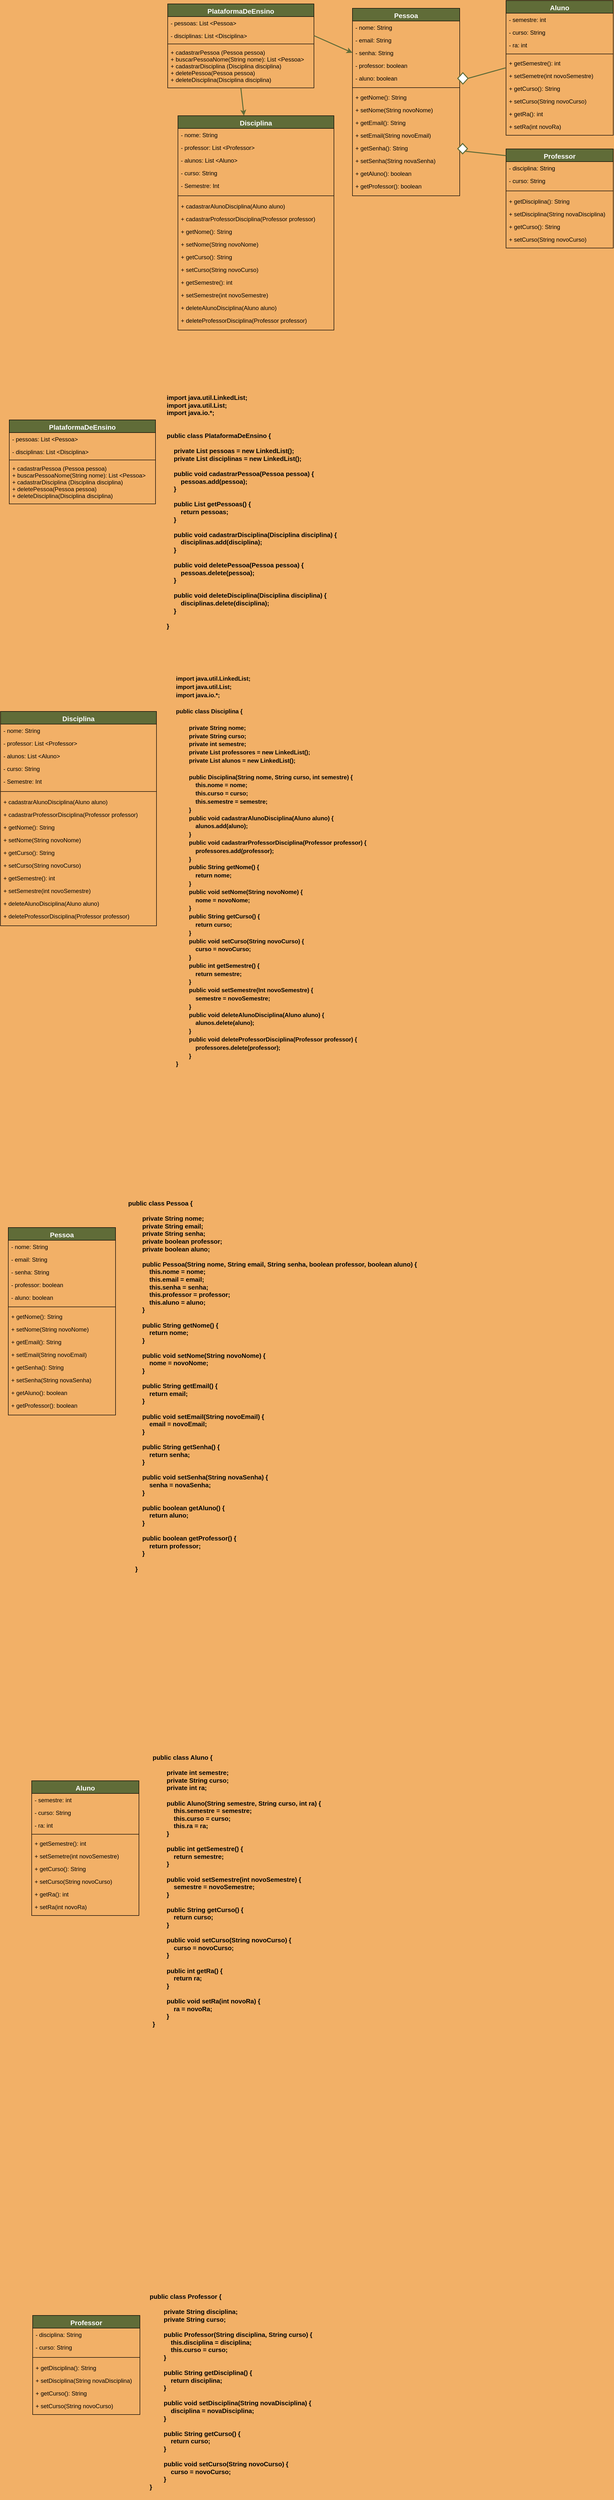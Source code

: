 <mxfile version="17.1.2" type="github">
  <diagram id="C5RBs43oDa-KdzZeNtuy" name="Page-1">
    <mxGraphModel dx="1874" dy="814" grid="0" gridSize="10" guides="1" tooltips="1" connect="1" arrows="1" fold="1" page="1" pageScale="1" pageWidth="827" pageHeight="1169" background="#F2B067" math="0" shadow="0">
      <root>
        <mxCell id="WIyWlLk6GJQsqaUBKTNV-0" />
        <mxCell id="WIyWlLk6GJQsqaUBKTNV-1" parent="WIyWlLk6GJQsqaUBKTNV-0" />
        <mxCell id="zkfFHV4jXpPFQw0GAbJ--0" value="PlataformaDeEnsino" style="swimlane;fontStyle=1;align=center;verticalAlign=top;childLayout=stackLayout;horizontal=1;startSize=26;horizontalStack=0;resizeParent=1;resizeLast=0;collapsible=1;marginBottom=0;rounded=0;shadow=0;strokeWidth=1;fillColor=#606C38;fontSize=14;fontColor=#FFFFFF;" parent="WIyWlLk6GJQsqaUBKTNV-1" vertex="1">
          <mxGeometry x="396" y="89" width="300" height="172" as="geometry">
            <mxRectangle x="220" y="120" width="160" height="26" as="alternateBounds" />
          </mxGeometry>
        </mxCell>
        <mxCell id="zkfFHV4jXpPFQw0GAbJ--1" value="- pessoas: List &lt;Pessoa&gt;" style="text;align=left;verticalAlign=top;spacingLeft=4;spacingRight=4;overflow=hidden;rotatable=0;points=[[0,0.5],[1,0.5]];portConstraint=eastwest;" parent="zkfFHV4jXpPFQw0GAbJ--0" vertex="1">
          <mxGeometry y="26" width="300" height="26" as="geometry" />
        </mxCell>
        <mxCell id="zkfFHV4jXpPFQw0GAbJ--2" value="- disciplinas: List &lt;Disciplina&gt;" style="text;align=left;verticalAlign=top;spacingLeft=4;spacingRight=4;overflow=hidden;rotatable=0;points=[[0,0.5],[1,0.5]];portConstraint=eastwest;rounded=0;shadow=0;html=0;strokeWidth=1;strokeColor=none;" parent="zkfFHV4jXpPFQw0GAbJ--0" vertex="1">
          <mxGeometry y="52" width="300" height="26" as="geometry" />
        </mxCell>
        <mxCell id="zkfFHV4jXpPFQw0GAbJ--4" value="" style="line;html=1;strokeWidth=1;align=left;verticalAlign=middle;spacingTop=-1;spacingLeft=3;spacingRight=3;rotatable=0;labelPosition=right;points=[];portConstraint=eastwest;" parent="zkfFHV4jXpPFQw0GAbJ--0" vertex="1">
          <mxGeometry y="78" width="300" height="8" as="geometry" />
        </mxCell>
        <mxCell id="zkfFHV4jXpPFQw0GAbJ--5" value="+ cadastrarPessoa (Pessoa pessoa)&#xa;+ buscarPessoaNome(String nome): List &lt;Pessoa&gt;&#xa;+ cadastrarDisciplina (Disciplina disciplina)&#xa;+ deletePessoa(Pessoa pessoa)&#xa;+ deleteDisciplina(Disciplina disciplina)&#xa;&#xa;&#xa;" style="text;align=left;verticalAlign=top;spacingLeft=4;spacingRight=4;overflow=hidden;rotatable=0;points=[[0,0.5],[1,0.5]];portConstraint=eastwest;" parent="zkfFHV4jXpPFQw0GAbJ--0" vertex="1">
          <mxGeometry y="86" width="300" height="84" as="geometry" />
        </mxCell>
        <mxCell id="zkfFHV4jXpPFQw0GAbJ--17" value="Pessoa" style="swimlane;fontStyle=1;align=center;verticalAlign=top;childLayout=stackLayout;horizontal=1;startSize=26;horizontalStack=0;resizeParent=1;resizeLast=0;collapsible=1;marginBottom=0;rounded=0;shadow=0;strokeWidth=1;fillColor=#606C38;fontSize=14;fontColor=#FFFFFF;" parent="WIyWlLk6GJQsqaUBKTNV-1" vertex="1">
          <mxGeometry x="775" y="98" width="220" height="384" as="geometry">
            <mxRectangle x="550" y="140" width="160" height="26" as="alternateBounds" />
          </mxGeometry>
        </mxCell>
        <mxCell id="zkfFHV4jXpPFQw0GAbJ--18" value="- nome: String" style="text;align=left;verticalAlign=top;spacingLeft=4;spacingRight=4;overflow=hidden;rotatable=0;points=[[0,0.5],[1,0.5]];portConstraint=eastwest;" parent="zkfFHV4jXpPFQw0GAbJ--17" vertex="1">
          <mxGeometry y="26" width="220" height="26" as="geometry" />
        </mxCell>
        <mxCell id="zkfFHV4jXpPFQw0GAbJ--19" value="- email: String" style="text;align=left;verticalAlign=top;spacingLeft=4;spacingRight=4;overflow=hidden;rotatable=0;points=[[0,0.5],[1,0.5]];portConstraint=eastwest;rounded=0;shadow=0;html=0;" parent="zkfFHV4jXpPFQw0GAbJ--17" vertex="1">
          <mxGeometry y="52" width="220" height="26" as="geometry" />
        </mxCell>
        <mxCell id="Sozwrkm8LUnKUUZ9vT8I-0" value="- senha: String" style="text;align=left;verticalAlign=top;spacingLeft=4;spacingRight=4;overflow=hidden;rotatable=0;points=[[0,0.5],[1,0.5]];portConstraint=eastwest;rounded=0;shadow=0;html=0;" parent="zkfFHV4jXpPFQw0GAbJ--17" vertex="1">
          <mxGeometry y="78" width="220" height="26" as="geometry" />
        </mxCell>
        <mxCell id="Sozwrkm8LUnKUUZ9vT8I-1" value="- professor: boolean" style="text;align=left;verticalAlign=top;spacingLeft=4;spacingRight=4;overflow=hidden;rotatable=0;points=[[0,0.5],[1,0.5]];portConstraint=eastwest;rounded=0;shadow=0;html=0;" parent="zkfFHV4jXpPFQw0GAbJ--17" vertex="1">
          <mxGeometry y="104" width="220" height="26" as="geometry" />
        </mxCell>
        <mxCell id="Sozwrkm8LUnKUUZ9vT8I-19" value="- aluno: boolean" style="text;align=left;verticalAlign=top;spacingLeft=4;spacingRight=4;overflow=hidden;rotatable=0;points=[[0,0.5],[1,0.5]];portConstraint=eastwest;rounded=0;shadow=0;html=0;" parent="zkfFHV4jXpPFQw0GAbJ--17" vertex="1">
          <mxGeometry y="130" width="220" height="26" as="geometry" />
        </mxCell>
        <mxCell id="zkfFHV4jXpPFQw0GAbJ--23" value="" style="line;html=1;strokeWidth=1;align=left;verticalAlign=middle;spacingTop=-1;spacingLeft=3;spacingRight=3;rotatable=0;labelPosition=right;points=[];portConstraint=eastwest;" parent="zkfFHV4jXpPFQw0GAbJ--17" vertex="1">
          <mxGeometry y="156" width="220" height="13" as="geometry" />
        </mxCell>
        <mxCell id="zkfFHV4jXpPFQw0GAbJ--24" value="+ getNome(): String" style="text;align=left;verticalAlign=top;spacingLeft=4;spacingRight=4;overflow=hidden;rotatable=0;points=[[0,0.5],[1,0.5]];portConstraint=eastwest;" parent="zkfFHV4jXpPFQw0GAbJ--17" vertex="1">
          <mxGeometry y="169" width="220" height="26" as="geometry" />
        </mxCell>
        <mxCell id="zkfFHV4jXpPFQw0GAbJ--25" value="+ setNome(String novoNome)" style="text;align=left;verticalAlign=top;spacingLeft=4;spacingRight=4;overflow=hidden;rotatable=0;points=[[0,0.5],[1,0.5]];portConstraint=eastwest;" parent="zkfFHV4jXpPFQw0GAbJ--17" vertex="1">
          <mxGeometry y="195" width="220" height="26" as="geometry" />
        </mxCell>
        <mxCell id="Sozwrkm8LUnKUUZ9vT8I-2" value="+ getEmail(): String" style="text;align=left;verticalAlign=top;spacingLeft=4;spacingRight=4;overflow=hidden;rotatable=0;points=[[0,0.5],[1,0.5]];portConstraint=eastwest;" parent="zkfFHV4jXpPFQw0GAbJ--17" vertex="1">
          <mxGeometry y="221" width="220" height="26" as="geometry" />
        </mxCell>
        <mxCell id="Sozwrkm8LUnKUUZ9vT8I-3" value="+ setEmail(String novoEmail)" style="text;align=left;verticalAlign=top;spacingLeft=4;spacingRight=4;overflow=hidden;rotatable=0;points=[[0,0.5],[1,0.5]];portConstraint=eastwest;" parent="zkfFHV4jXpPFQw0GAbJ--17" vertex="1">
          <mxGeometry y="247" width="220" height="26" as="geometry" />
        </mxCell>
        <mxCell id="Sozwrkm8LUnKUUZ9vT8I-5" value="+ getSenha(): String" style="text;align=left;verticalAlign=top;spacingLeft=4;spacingRight=4;overflow=hidden;rotatable=0;points=[[0,0.5],[1,0.5]];portConstraint=eastwest;" parent="zkfFHV4jXpPFQw0GAbJ--17" vertex="1">
          <mxGeometry y="273" width="220" height="26" as="geometry" />
        </mxCell>
        <mxCell id="Sozwrkm8LUnKUUZ9vT8I-6" value="+ setSenha(String novaSenha)" style="text;align=left;verticalAlign=top;spacingLeft=4;spacingRight=4;overflow=hidden;rotatable=0;points=[[0,0.5],[1,0.5]];portConstraint=eastwest;" parent="zkfFHV4jXpPFQw0GAbJ--17" vertex="1">
          <mxGeometry y="299" width="220" height="26" as="geometry" />
        </mxCell>
        <mxCell id="Sozwrkm8LUnKUUZ9vT8I-20" value="+ getAluno(): boolean" style="text;align=left;verticalAlign=top;spacingLeft=4;spacingRight=4;overflow=hidden;rotatable=0;points=[[0,0.5],[1,0.5]];portConstraint=eastwest;" parent="zkfFHV4jXpPFQw0GAbJ--17" vertex="1">
          <mxGeometry y="325" width="220" height="26" as="geometry" />
        </mxCell>
        <mxCell id="Sozwrkm8LUnKUUZ9vT8I-21" value="+ getProfessor(): boolean" style="text;align=left;verticalAlign=top;spacingLeft=4;spacingRight=4;overflow=hidden;rotatable=0;points=[[0,0.5],[1,0.5]];portConstraint=eastwest;" parent="zkfFHV4jXpPFQw0GAbJ--17" vertex="1">
          <mxGeometry y="351" width="220" height="26" as="geometry" />
        </mxCell>
        <mxCell id="iCDL-A0NoCfyrDRCizDj-4" value="" style="endArrow=classic;html=1;rounded=0;strokeWidth=2;strokeColor=#606C38;" parent="WIyWlLk6GJQsqaUBKTNV-1" target="Sozwrkm8LUnKUUZ9vT8I-7" edge="1">
          <mxGeometry width="50" height="50" relative="1" as="geometry">
            <mxPoint x="546" y="261" as="sourcePoint" />
            <mxPoint x="796.02" y="509" as="targetPoint" />
          </mxGeometry>
        </mxCell>
        <mxCell id="iCDL-A0NoCfyrDRCizDj-5" value="" style="endArrow=classic;html=1;rounded=0;exitX=1;exitY=0.5;exitDx=0;exitDy=0;entryX=0;entryY=0.5;entryDx=0;entryDy=0;strokeWidth=2;strokeColor=#606C38;" parent="WIyWlLk6GJQsqaUBKTNV-1" source="zkfFHV4jXpPFQw0GAbJ--2" target="Sozwrkm8LUnKUUZ9vT8I-0" edge="1">
          <mxGeometry width="50" height="50" relative="1" as="geometry">
            <mxPoint x="736" y="223" as="sourcePoint" />
            <mxPoint x="786" y="173" as="targetPoint" />
          </mxGeometry>
        </mxCell>
        <mxCell id="Sozwrkm8LUnKUUZ9vT8I-7" value="Disciplina" style="swimlane;fontStyle=1;align=center;verticalAlign=top;childLayout=stackLayout;horizontal=1;startSize=26;horizontalStack=0;resizeParent=1;resizeLast=0;collapsible=1;marginBottom=0;rounded=0;shadow=0;strokeWidth=1;fillColor=#606C38;fontSize=14;fontColor=#FFFFFF;" parent="WIyWlLk6GJQsqaUBKTNV-1" vertex="1">
          <mxGeometry x="417" y="318" width="320" height="439" as="geometry">
            <mxRectangle x="550" y="140" width="160" height="26" as="alternateBounds" />
          </mxGeometry>
        </mxCell>
        <mxCell id="Sozwrkm8LUnKUUZ9vT8I-8" value="- nome: String" style="text;align=left;verticalAlign=top;spacingLeft=4;spacingRight=4;overflow=hidden;rotatable=0;points=[[0,0.5],[1,0.5]];portConstraint=eastwest;" parent="Sozwrkm8LUnKUUZ9vT8I-7" vertex="1">
          <mxGeometry y="26" width="320" height="26" as="geometry" />
        </mxCell>
        <mxCell id="Sozwrkm8LUnKUUZ9vT8I-9" value="- professor: List &lt;Professor&gt;" style="text;align=left;verticalAlign=top;spacingLeft=4;spacingRight=4;overflow=hidden;rotatable=0;points=[[0,0.5],[1,0.5]];portConstraint=eastwest;rounded=0;shadow=0;html=0;" parent="Sozwrkm8LUnKUUZ9vT8I-7" vertex="1">
          <mxGeometry y="52" width="320" height="26" as="geometry" />
        </mxCell>
        <mxCell id="Sozwrkm8LUnKUUZ9vT8I-10" value="- alunos: List &lt;Aluno&gt;" style="text;align=left;verticalAlign=top;spacingLeft=4;spacingRight=4;overflow=hidden;rotatable=0;points=[[0,0.5],[1,0.5]];portConstraint=eastwest;rounded=0;shadow=0;html=0;fillColor=none;" parent="Sozwrkm8LUnKUUZ9vT8I-7" vertex="1">
          <mxGeometry y="78" width="320" height="26" as="geometry" />
        </mxCell>
        <mxCell id="Sozwrkm8LUnKUUZ9vT8I-59" value="- curso: String" style="text;align=left;verticalAlign=top;spacingLeft=4;spacingRight=4;overflow=hidden;rotatable=0;points=[[0,0.5],[1,0.5]];portConstraint=eastwest;rounded=0;shadow=0;html=0;" parent="Sozwrkm8LUnKUUZ9vT8I-7" vertex="1">
          <mxGeometry y="104" width="320" height="26" as="geometry" />
        </mxCell>
        <mxCell id="Sozwrkm8LUnKUUZ9vT8I-60" value="- Semestre: Int" style="text;align=left;verticalAlign=top;spacingLeft=4;spacingRight=4;overflow=hidden;rotatable=0;points=[[0,0.5],[1,0.5]];portConstraint=eastwest;rounded=0;shadow=0;html=0;" parent="Sozwrkm8LUnKUUZ9vT8I-7" vertex="1">
          <mxGeometry y="130" width="320" height="26" as="geometry" />
        </mxCell>
        <mxCell id="Sozwrkm8LUnKUUZ9vT8I-12" value="" style="line;html=1;strokeWidth=1;align=left;verticalAlign=middle;spacingTop=-1;spacingLeft=3;spacingRight=3;rotatable=0;labelPosition=right;points=[];portConstraint=eastwest;" parent="Sozwrkm8LUnKUUZ9vT8I-7" vertex="1">
          <mxGeometry y="156" width="320" height="16" as="geometry" />
        </mxCell>
        <mxCell id="Sozwrkm8LUnKUUZ9vT8I-13" value="+ cadastrarAlunoDisciplina(Aluno aluno)" style="text;align=left;verticalAlign=top;spacingLeft=4;spacingRight=4;overflow=hidden;rotatable=0;points=[[0,0.5],[1,0.5]];portConstraint=eastwest;" parent="Sozwrkm8LUnKUUZ9vT8I-7" vertex="1">
          <mxGeometry y="172" width="320" height="26" as="geometry" />
        </mxCell>
        <mxCell id="Sozwrkm8LUnKUUZ9vT8I-14" value="+ cadastrarProfessorDisciplina(Professor professor)" style="text;align=left;verticalAlign=top;spacingLeft=4;spacingRight=4;overflow=hidden;rotatable=0;points=[[0,0.5],[1,0.5]];portConstraint=eastwest;" parent="Sozwrkm8LUnKUUZ9vT8I-7" vertex="1">
          <mxGeometry y="198" width="320" height="26" as="geometry" />
        </mxCell>
        <mxCell id="Sozwrkm8LUnKUUZ9vT8I-15" value="+ getNome(): String" style="text;align=left;verticalAlign=top;spacingLeft=4;spacingRight=4;overflow=hidden;rotatable=0;points=[[0,0.5],[1,0.5]];portConstraint=eastwest;" parent="Sozwrkm8LUnKUUZ9vT8I-7" vertex="1">
          <mxGeometry y="224" width="320" height="26" as="geometry" />
        </mxCell>
        <mxCell id="Sozwrkm8LUnKUUZ9vT8I-16" value="+ setNome(String novoNome)" style="text;align=left;verticalAlign=top;spacingLeft=4;spacingRight=4;overflow=hidden;rotatable=0;points=[[0,0.5],[1,0.5]];portConstraint=eastwest;" parent="Sozwrkm8LUnKUUZ9vT8I-7" vertex="1">
          <mxGeometry y="250" width="320" height="26" as="geometry" />
        </mxCell>
        <mxCell id="Sozwrkm8LUnKUUZ9vT8I-18" value="+ getCurso(): String" style="text;align=left;verticalAlign=top;spacingLeft=4;spacingRight=4;overflow=hidden;rotatable=0;points=[[0,0.5],[1,0.5]];portConstraint=eastwest;" parent="Sozwrkm8LUnKUUZ9vT8I-7" vertex="1">
          <mxGeometry y="276" width="320" height="26" as="geometry" />
        </mxCell>
        <mxCell id="Sozwrkm8LUnKUUZ9vT8I-61" value="+ setCurso(String novoCurso)" style="text;align=left;verticalAlign=top;spacingLeft=4;spacingRight=4;overflow=hidden;rotatable=0;points=[[0,0.5],[1,0.5]];portConstraint=eastwest;" parent="Sozwrkm8LUnKUUZ9vT8I-7" vertex="1">
          <mxGeometry y="302" width="320" height="26" as="geometry" />
        </mxCell>
        <mxCell id="Sozwrkm8LUnKUUZ9vT8I-17" value="+ getSemestre(): int" style="text;align=left;verticalAlign=top;spacingLeft=4;spacingRight=4;overflow=hidden;rotatable=0;points=[[0,0.5],[1,0.5]];portConstraint=eastwest;" parent="Sozwrkm8LUnKUUZ9vT8I-7" vertex="1">
          <mxGeometry y="328" width="320" height="26" as="geometry" />
        </mxCell>
        <mxCell id="Sozwrkm8LUnKUUZ9vT8I-62" value="+ setSemestre(int novoSemestre)" style="text;align=left;verticalAlign=top;spacingLeft=4;spacingRight=4;overflow=hidden;rotatable=0;points=[[0,0.5],[1,0.5]];portConstraint=eastwest;" parent="Sozwrkm8LUnKUUZ9vT8I-7" vertex="1">
          <mxGeometry y="354" width="320" height="26" as="geometry" />
        </mxCell>
        <mxCell id="Sozwrkm8LUnKUUZ9vT8I-63" value="+ deleteAlunoDisciplina(Aluno aluno)" style="text;align=left;verticalAlign=top;spacingLeft=4;spacingRight=4;overflow=hidden;rotatable=0;points=[[0,0.5],[1,0.5]];portConstraint=eastwest;" parent="Sozwrkm8LUnKUUZ9vT8I-7" vertex="1">
          <mxGeometry y="380" width="320" height="26" as="geometry" />
        </mxCell>
        <mxCell id="Sozwrkm8LUnKUUZ9vT8I-64" value="+ deleteProfessorDisciplina(Professor professor)" style="text;align=left;verticalAlign=top;spacingLeft=4;spacingRight=4;overflow=hidden;rotatable=0;points=[[0,0.5],[1,0.5]];portConstraint=eastwest;" parent="Sozwrkm8LUnKUUZ9vT8I-7" vertex="1">
          <mxGeometry y="406" width="320" height="26" as="geometry" />
        </mxCell>
        <mxCell id="Sozwrkm8LUnKUUZ9vT8I-23" value="Aluno" style="swimlane;fontStyle=1;align=center;verticalAlign=top;childLayout=stackLayout;horizontal=1;startSize=26;horizontalStack=0;resizeParent=1;resizeLast=0;collapsible=1;marginBottom=0;rounded=0;shadow=0;strokeWidth=1;fillColor=#606C38;fontSize=14;fontColor=#FFFFFF;" parent="WIyWlLk6GJQsqaUBKTNV-1" vertex="1">
          <mxGeometry x="1090" y="82" width="220" height="276" as="geometry">
            <mxRectangle x="550" y="140" width="160" height="26" as="alternateBounds" />
          </mxGeometry>
        </mxCell>
        <mxCell id="Sozwrkm8LUnKUUZ9vT8I-25" value="- semestre: int" style="text;align=left;verticalAlign=top;spacingLeft=4;spacingRight=4;overflow=hidden;rotatable=0;points=[[0,0.5],[1,0.5]];portConstraint=eastwest;rounded=0;shadow=0;html=0;" parent="Sozwrkm8LUnKUUZ9vT8I-23" vertex="1">
          <mxGeometry y="26" width="220" height="26" as="geometry" />
        </mxCell>
        <mxCell id="Sozwrkm8LUnKUUZ9vT8I-26" value="- curso: String" style="text;align=left;verticalAlign=top;spacingLeft=4;spacingRight=4;overflow=hidden;rotatable=0;points=[[0,0.5],[1,0.5]];portConstraint=eastwest;rounded=0;shadow=0;html=0;" parent="Sozwrkm8LUnKUUZ9vT8I-23" vertex="1">
          <mxGeometry y="52" width="220" height="26" as="geometry" />
        </mxCell>
        <mxCell id="Sozwrkm8LUnKUUZ9vT8I-51" value="- ra: int" style="text;align=left;verticalAlign=top;spacingLeft=4;spacingRight=4;overflow=hidden;rotatable=0;points=[[0,0.5],[1,0.5]];portConstraint=eastwest;rounded=0;shadow=0;html=0;" parent="Sozwrkm8LUnKUUZ9vT8I-23" vertex="1">
          <mxGeometry y="78" width="220" height="26" as="geometry" />
        </mxCell>
        <mxCell id="Sozwrkm8LUnKUUZ9vT8I-29" value="" style="line;html=1;strokeWidth=1;align=left;verticalAlign=middle;spacingTop=-1;spacingLeft=3;spacingRight=3;rotatable=0;labelPosition=right;points=[];portConstraint=eastwest;" parent="Sozwrkm8LUnKUUZ9vT8I-23" vertex="1">
          <mxGeometry y="104" width="220" height="11" as="geometry" />
        </mxCell>
        <mxCell id="Sozwrkm8LUnKUUZ9vT8I-32" value="+ getSemestre(): int" style="text;align=left;verticalAlign=top;spacingLeft=4;spacingRight=4;overflow=hidden;rotatable=0;points=[[0,0.5],[1,0.5]];portConstraint=eastwest;" parent="Sozwrkm8LUnKUUZ9vT8I-23" vertex="1">
          <mxGeometry y="115" width="220" height="26" as="geometry" />
        </mxCell>
        <mxCell id="Sozwrkm8LUnKUUZ9vT8I-33" value="+ setSemetre(int novoSemestre)" style="text;align=left;verticalAlign=top;spacingLeft=4;spacingRight=4;overflow=hidden;rotatable=0;points=[[0,0.5],[1,0.5]];portConstraint=eastwest;" parent="Sozwrkm8LUnKUUZ9vT8I-23" vertex="1">
          <mxGeometry y="141" width="220" height="26" as="geometry" />
        </mxCell>
        <mxCell id="Sozwrkm8LUnKUUZ9vT8I-34" value="+ getCurso(): String" style="text;align=left;verticalAlign=top;spacingLeft=4;spacingRight=4;overflow=hidden;rotatable=0;points=[[0,0.5],[1,0.5]];portConstraint=eastwest;" parent="Sozwrkm8LUnKUUZ9vT8I-23" vertex="1">
          <mxGeometry y="167" width="220" height="26" as="geometry" />
        </mxCell>
        <mxCell id="Sozwrkm8LUnKUUZ9vT8I-35" value="+ setCurso(String novoCurso)" style="text;align=left;verticalAlign=top;spacingLeft=4;spacingRight=4;overflow=hidden;rotatable=0;points=[[0,0.5],[1,0.5]];portConstraint=eastwest;" parent="Sozwrkm8LUnKUUZ9vT8I-23" vertex="1">
          <mxGeometry y="193" width="220" height="26" as="geometry" />
        </mxCell>
        <mxCell id="Sozwrkm8LUnKUUZ9vT8I-52" value="+ getRa(): int" style="text;align=left;verticalAlign=top;spacingLeft=4;spacingRight=4;overflow=hidden;rotatable=0;points=[[0,0.5],[1,0.5]];portConstraint=eastwest;" parent="Sozwrkm8LUnKUUZ9vT8I-23" vertex="1">
          <mxGeometry y="219" width="220" height="26" as="geometry" />
        </mxCell>
        <mxCell id="Sozwrkm8LUnKUUZ9vT8I-53" value="+ setRa(int novoRa)" style="text;align=left;verticalAlign=top;spacingLeft=4;spacingRight=4;overflow=hidden;rotatable=0;points=[[0,0.5],[1,0.5]];portConstraint=eastwest;" parent="Sozwrkm8LUnKUUZ9vT8I-23" vertex="1">
          <mxGeometry y="245" width="220" height="26" as="geometry" />
        </mxCell>
        <mxCell id="Sozwrkm8LUnKUUZ9vT8I-40" value="Professor" style="swimlane;fontStyle=1;align=center;verticalAlign=top;childLayout=stackLayout;horizontal=1;startSize=26;horizontalStack=0;resizeParent=1;resizeLast=0;collapsible=1;marginBottom=0;rounded=0;shadow=0;strokeWidth=1;fillColor=#606C38;fontSize=14;fontColor=#FFFFFF;" parent="WIyWlLk6GJQsqaUBKTNV-1" vertex="1">
          <mxGeometry x="1090" y="386" width="220" height="203" as="geometry">
            <mxRectangle x="550" y="140" width="160" height="26" as="alternateBounds" />
          </mxGeometry>
        </mxCell>
        <mxCell id="Sozwrkm8LUnKUUZ9vT8I-42" value="- disciplina: String" style="text;align=left;verticalAlign=top;spacingLeft=4;spacingRight=4;overflow=hidden;rotatable=0;points=[[0,0.5],[1,0.5]];portConstraint=eastwest;rounded=0;shadow=0;html=0;" parent="Sozwrkm8LUnKUUZ9vT8I-40" vertex="1">
          <mxGeometry y="26" width="220" height="26" as="geometry" />
        </mxCell>
        <mxCell id="Sozwrkm8LUnKUUZ9vT8I-43" value="- curso: String" style="text;align=left;verticalAlign=top;spacingLeft=4;spacingRight=4;overflow=hidden;rotatable=0;points=[[0,0.5],[1,0.5]];portConstraint=eastwest;rounded=0;shadow=0;html=0;" parent="Sozwrkm8LUnKUUZ9vT8I-40" vertex="1">
          <mxGeometry y="52" width="220" height="26" as="geometry" />
        </mxCell>
        <mxCell id="Sozwrkm8LUnKUUZ9vT8I-44" value="" style="line;html=1;strokeWidth=1;align=left;verticalAlign=middle;spacingTop=-1;spacingLeft=3;spacingRight=3;rotatable=0;labelPosition=right;points=[];portConstraint=eastwest;" parent="Sozwrkm8LUnKUUZ9vT8I-40" vertex="1">
          <mxGeometry y="78" width="220" height="16" as="geometry" />
        </mxCell>
        <mxCell id="Sozwrkm8LUnKUUZ9vT8I-47" value="+ getDisciplina(): String" style="text;align=left;verticalAlign=top;spacingLeft=4;spacingRight=4;overflow=hidden;rotatable=0;points=[[0,0.5],[1,0.5]];portConstraint=eastwest;" parent="Sozwrkm8LUnKUUZ9vT8I-40" vertex="1">
          <mxGeometry y="94" width="220" height="26" as="geometry" />
        </mxCell>
        <mxCell id="Sozwrkm8LUnKUUZ9vT8I-48" value="+ setDisciplina(String novaDisciplina)" style="text;align=left;verticalAlign=top;spacingLeft=4;spacingRight=4;overflow=hidden;rotatable=0;points=[[0,0.5],[1,0.5]];portConstraint=eastwest;" parent="Sozwrkm8LUnKUUZ9vT8I-40" vertex="1">
          <mxGeometry y="120" width="220" height="26" as="geometry" />
        </mxCell>
        <mxCell id="Sozwrkm8LUnKUUZ9vT8I-49" value="+ getCurso(): String" style="text;align=left;verticalAlign=top;spacingLeft=4;spacingRight=4;overflow=hidden;rotatable=0;points=[[0,0.5],[1,0.5]];portConstraint=eastwest;" parent="Sozwrkm8LUnKUUZ9vT8I-40" vertex="1">
          <mxGeometry y="146" width="220" height="26" as="geometry" />
        </mxCell>
        <mxCell id="Sozwrkm8LUnKUUZ9vT8I-50" value="+ setCurso(String novoCurso)" style="text;align=left;verticalAlign=top;spacingLeft=4;spacingRight=4;overflow=hidden;rotatable=0;points=[[0,0.5],[1,0.5]];portConstraint=eastwest;" parent="Sozwrkm8LUnKUUZ9vT8I-40" vertex="1">
          <mxGeometry y="172" width="220" height="26" as="geometry" />
        </mxCell>
        <mxCell id="Sozwrkm8LUnKUUZ9vT8I-54" value="" style="endArrow=none;html=1;rounded=0;exitX=1;exitY=0.5;exitDx=0;exitDy=0;strokeWidth=2;strokeColor=#606C38;" parent="WIyWlLk6GJQsqaUBKTNV-1" source="Sozwrkm8LUnKUUZ9vT8I-58" edge="1">
          <mxGeometry width="50" height="50" relative="1" as="geometry">
            <mxPoint x="1086" y="269" as="sourcePoint" />
            <mxPoint x="1089" y="220" as="targetPoint" />
          </mxGeometry>
        </mxCell>
        <mxCell id="Sozwrkm8LUnKUUZ9vT8I-55" value="" style="endArrow=none;html=1;rounded=0;exitX=1;exitY=1;exitDx=0;exitDy=0;startArrow=none;strokeWidth=2;entryX=0;entryY=0.068;entryDx=0;entryDy=0;entryPerimeter=0;strokeColor=#606C38;" parent="WIyWlLk6GJQsqaUBKTNV-1" source="Sozwrkm8LUnKUUZ9vT8I-56" target="Sozwrkm8LUnKUUZ9vT8I-40" edge="1">
          <mxGeometry width="50" height="50" relative="1" as="geometry">
            <mxPoint x="1046" y="393.01" as="sourcePoint" />
            <mxPoint x="1077" y="424" as="targetPoint" />
          </mxGeometry>
        </mxCell>
        <mxCell id="Sozwrkm8LUnKUUZ9vT8I-56" value="" style="rhombus;whiteSpace=wrap;html=1;strokeColor=#606C38;strokeWidth=2;" parent="WIyWlLk6GJQsqaUBKTNV-1" vertex="1">
          <mxGeometry x="991" y="375" width="20" height="21" as="geometry" />
        </mxCell>
        <mxCell id="Sozwrkm8LUnKUUZ9vT8I-58" value="" style="rhombus;whiteSpace=wrap;html=1;strokeWidth=2;strokeColor=#606C38;" parent="WIyWlLk6GJQsqaUBKTNV-1" vertex="1">
          <mxGeometry x="991" y="230" width="21" height="23" as="geometry" />
        </mxCell>
        <mxCell id="2Zl63UO0i2qb1Ubn0mg7-0" value="PlataformaDeEnsino" style="swimlane;fontStyle=1;align=center;verticalAlign=top;childLayout=stackLayout;horizontal=1;startSize=26;horizontalStack=0;resizeParent=1;resizeLast=0;collapsible=1;marginBottom=0;rounded=0;shadow=0;strokeWidth=1;fillColor=#606C38;fontSize=14;fontColor=#FFFFFF;" parent="WIyWlLk6GJQsqaUBKTNV-1" vertex="1">
          <mxGeometry x="71" y="941" width="300" height="172" as="geometry">
            <mxRectangle x="220" y="120" width="160" height="26" as="alternateBounds" />
          </mxGeometry>
        </mxCell>
        <mxCell id="2Zl63UO0i2qb1Ubn0mg7-1" value="- pessoas: List &lt;Pessoa&gt;" style="text;align=left;verticalAlign=top;spacingLeft=4;spacingRight=4;overflow=hidden;rotatable=0;points=[[0,0.5],[1,0.5]];portConstraint=eastwest;" parent="2Zl63UO0i2qb1Ubn0mg7-0" vertex="1">
          <mxGeometry y="26" width="300" height="26" as="geometry" />
        </mxCell>
        <mxCell id="2Zl63UO0i2qb1Ubn0mg7-2" value="- disciplinas: List &lt;Disciplina&gt;" style="text;align=left;verticalAlign=top;spacingLeft=4;spacingRight=4;overflow=hidden;rotatable=0;points=[[0,0.5],[1,0.5]];portConstraint=eastwest;rounded=0;shadow=0;html=0;strokeWidth=1;strokeColor=none;" parent="2Zl63UO0i2qb1Ubn0mg7-0" vertex="1">
          <mxGeometry y="52" width="300" height="26" as="geometry" />
        </mxCell>
        <mxCell id="2Zl63UO0i2qb1Ubn0mg7-3" value="" style="line;html=1;strokeWidth=1;align=left;verticalAlign=middle;spacingTop=-1;spacingLeft=3;spacingRight=3;rotatable=0;labelPosition=right;points=[];portConstraint=eastwest;" parent="2Zl63UO0i2qb1Ubn0mg7-0" vertex="1">
          <mxGeometry y="78" width="300" height="8" as="geometry" />
        </mxCell>
        <mxCell id="2Zl63UO0i2qb1Ubn0mg7-4" value="+ cadastrarPessoa (Pessoa pessoa)&#xa;+ buscarPessoaNome(String nome): List &lt;Pessoa&gt;&#xa;+ cadastrarDisciplina (Disciplina disciplina)&#xa;+ deletePessoa(Pessoa pessoa)&#xa;+ deleteDisciplina(Disciplina disciplina)&#xa;&#xa;&#xa;" style="text;align=left;verticalAlign=top;spacingLeft=4;spacingRight=4;overflow=hidden;rotatable=0;points=[[0,0.5],[1,0.5]];portConstraint=eastwest;" parent="2Zl63UO0i2qb1Ubn0mg7-0" vertex="1">
          <mxGeometry y="86" width="300" height="84" as="geometry" />
        </mxCell>
        <mxCell id="2Zl63UO0i2qb1Ubn0mg7-5" value="&lt;font style=&quot;font-size: 13px&quot;&gt;&lt;b&gt;import java.util.LinkedList;&lt;br&gt;import java.util.List;&lt;br&gt;import java.io.*;&lt;br&gt;&lt;br&gt;&lt;br&gt;public class PlataformaDeEnsino {&lt;br&gt;&amp;nbsp;&amp;nbsp; &amp;nbsp;&lt;br&gt;&amp;nbsp;&amp;nbsp; &amp;nbsp;private List pessoas = new LinkedList();&lt;br&gt;&amp;nbsp;&amp;nbsp; &amp;nbsp;private List disciplinas = new LinkedList();&lt;br&gt;&lt;br&gt;&amp;nbsp;&amp;nbsp; &amp;nbsp;public void cadastrarPessoa(Pessoa pessoa) {&lt;br&gt;&amp;nbsp;&amp;nbsp; &amp;nbsp;&amp;nbsp;&amp;nbsp;&amp;nbsp; pessoas.add(pessoa);&lt;br&gt;&amp;nbsp;&amp;nbsp; &amp;nbsp;}&lt;br&gt;&amp;nbsp;&amp;nbsp; &amp;nbsp;&lt;br&gt;&amp;nbsp;&amp;nbsp; &amp;nbsp;public List getPessoas() {&lt;br&gt;&amp;nbsp;&amp;nbsp; &amp;nbsp;&amp;nbsp;&amp;nbsp;&amp;nbsp; return pessoas;&lt;br&gt;&amp;nbsp;&amp;nbsp; &amp;nbsp;}&lt;br&gt;&amp;nbsp;&amp;nbsp; &amp;nbsp;&lt;br&gt;&amp;nbsp;&amp;nbsp; &amp;nbsp;public void cadastrarDisciplina(Disciplina disciplina) {&lt;br&gt;&amp;nbsp;&amp;nbsp; &amp;nbsp;&amp;nbsp;&amp;nbsp;&amp;nbsp; disciplinas.add(disciplina);&lt;br&gt;&amp;nbsp;&amp;nbsp; &amp;nbsp;}&lt;br&gt;&amp;nbsp;&amp;nbsp; &amp;nbsp;&lt;br&gt;&amp;nbsp;&amp;nbsp; &amp;nbsp;public void deletePessoa(Pessoa pessoa) {&lt;br&gt;&amp;nbsp;&amp;nbsp; &amp;nbsp;&amp;nbsp;&amp;nbsp;&amp;nbsp; pessoas.delete(pessoa);&lt;br&gt;&amp;nbsp;&amp;nbsp; &amp;nbsp;}&lt;br&gt;&amp;nbsp;&amp;nbsp; &amp;nbsp;&lt;br&gt;&amp;nbsp;&amp;nbsp; &amp;nbsp;public void deleteDisciplina(Disciplina disciplina) {&lt;br&gt;&amp;nbsp;&amp;nbsp; &amp;nbsp;&amp;nbsp;&amp;nbsp;&amp;nbsp; disciplinas.delete(disciplina);&lt;br&gt;&amp;nbsp;&amp;nbsp; &amp;nbsp;}&lt;br&gt;&amp;nbsp;&amp;nbsp; &amp;nbsp;&lt;br&gt;}&lt;/b&gt;&lt;/font&gt;" style="text;whiteSpace=wrap;html=1;" parent="WIyWlLk6GJQsqaUBKTNV-1" vertex="1">
          <mxGeometry x="392" y="881" width="401" height="448" as="geometry" />
        </mxCell>
        <mxCell id="2Zl63UO0i2qb1Ubn0mg7-6" value="Disciplina" style="swimlane;fontStyle=1;align=center;verticalAlign=top;childLayout=stackLayout;horizontal=1;startSize=26;horizontalStack=0;resizeParent=1;resizeLast=0;collapsible=1;marginBottom=0;rounded=0;shadow=0;strokeWidth=1;fillColor=#606C38;fontSize=14;fontColor=#FFFFFF;" parent="WIyWlLk6GJQsqaUBKTNV-1" vertex="1">
          <mxGeometry x="53" y="1538" width="320" height="439" as="geometry">
            <mxRectangle x="550" y="140" width="160" height="26" as="alternateBounds" />
          </mxGeometry>
        </mxCell>
        <mxCell id="2Zl63UO0i2qb1Ubn0mg7-7" value="- nome: String" style="text;align=left;verticalAlign=top;spacingLeft=4;spacingRight=4;overflow=hidden;rotatable=0;points=[[0,0.5],[1,0.5]];portConstraint=eastwest;" parent="2Zl63UO0i2qb1Ubn0mg7-6" vertex="1">
          <mxGeometry y="26" width="320" height="26" as="geometry" />
        </mxCell>
        <mxCell id="2Zl63UO0i2qb1Ubn0mg7-8" value="- professor: List &lt;Professor&gt;" style="text;align=left;verticalAlign=top;spacingLeft=4;spacingRight=4;overflow=hidden;rotatable=0;points=[[0,0.5],[1,0.5]];portConstraint=eastwest;rounded=0;shadow=0;html=0;" parent="2Zl63UO0i2qb1Ubn0mg7-6" vertex="1">
          <mxGeometry y="52" width="320" height="26" as="geometry" />
        </mxCell>
        <mxCell id="2Zl63UO0i2qb1Ubn0mg7-9" value="- alunos: List &lt;Aluno&gt;" style="text;align=left;verticalAlign=top;spacingLeft=4;spacingRight=4;overflow=hidden;rotatable=0;points=[[0,0.5],[1,0.5]];portConstraint=eastwest;rounded=0;shadow=0;html=0;fillColor=none;" parent="2Zl63UO0i2qb1Ubn0mg7-6" vertex="1">
          <mxGeometry y="78" width="320" height="26" as="geometry" />
        </mxCell>
        <mxCell id="2Zl63UO0i2qb1Ubn0mg7-10" value="- curso: String" style="text;align=left;verticalAlign=top;spacingLeft=4;spacingRight=4;overflow=hidden;rotatable=0;points=[[0,0.5],[1,0.5]];portConstraint=eastwest;rounded=0;shadow=0;html=0;" parent="2Zl63UO0i2qb1Ubn0mg7-6" vertex="1">
          <mxGeometry y="104" width="320" height="26" as="geometry" />
        </mxCell>
        <mxCell id="2Zl63UO0i2qb1Ubn0mg7-11" value="- Semestre: Int" style="text;align=left;verticalAlign=top;spacingLeft=4;spacingRight=4;overflow=hidden;rotatable=0;points=[[0,0.5],[1,0.5]];portConstraint=eastwest;rounded=0;shadow=0;html=0;" parent="2Zl63UO0i2qb1Ubn0mg7-6" vertex="1">
          <mxGeometry y="130" width="320" height="26" as="geometry" />
        </mxCell>
        <mxCell id="2Zl63UO0i2qb1Ubn0mg7-12" value="" style="line;html=1;strokeWidth=1;align=left;verticalAlign=middle;spacingTop=-1;spacingLeft=3;spacingRight=3;rotatable=0;labelPosition=right;points=[];portConstraint=eastwest;" parent="2Zl63UO0i2qb1Ubn0mg7-6" vertex="1">
          <mxGeometry y="156" width="320" height="16" as="geometry" />
        </mxCell>
        <mxCell id="2Zl63UO0i2qb1Ubn0mg7-13" value="+ cadastrarAlunoDisciplina(Aluno aluno)" style="text;align=left;verticalAlign=top;spacingLeft=4;spacingRight=4;overflow=hidden;rotatable=0;points=[[0,0.5],[1,0.5]];portConstraint=eastwest;" parent="2Zl63UO0i2qb1Ubn0mg7-6" vertex="1">
          <mxGeometry y="172" width="320" height="26" as="geometry" />
        </mxCell>
        <mxCell id="2Zl63UO0i2qb1Ubn0mg7-14" value="+ cadastrarProfessorDisciplina(Professor professor)" style="text;align=left;verticalAlign=top;spacingLeft=4;spacingRight=4;overflow=hidden;rotatable=0;points=[[0,0.5],[1,0.5]];portConstraint=eastwest;" parent="2Zl63UO0i2qb1Ubn0mg7-6" vertex="1">
          <mxGeometry y="198" width="320" height="26" as="geometry" />
        </mxCell>
        <mxCell id="2Zl63UO0i2qb1Ubn0mg7-15" value="+ getNome(): String" style="text;align=left;verticalAlign=top;spacingLeft=4;spacingRight=4;overflow=hidden;rotatable=0;points=[[0,0.5],[1,0.5]];portConstraint=eastwest;" parent="2Zl63UO0i2qb1Ubn0mg7-6" vertex="1">
          <mxGeometry y="224" width="320" height="26" as="geometry" />
        </mxCell>
        <mxCell id="2Zl63UO0i2qb1Ubn0mg7-16" value="+ setNome(String novoNome)" style="text;align=left;verticalAlign=top;spacingLeft=4;spacingRight=4;overflow=hidden;rotatable=0;points=[[0,0.5],[1,0.5]];portConstraint=eastwest;" parent="2Zl63UO0i2qb1Ubn0mg7-6" vertex="1">
          <mxGeometry y="250" width="320" height="26" as="geometry" />
        </mxCell>
        <mxCell id="2Zl63UO0i2qb1Ubn0mg7-17" value="+ getCurso(): String" style="text;align=left;verticalAlign=top;spacingLeft=4;spacingRight=4;overflow=hidden;rotatable=0;points=[[0,0.5],[1,0.5]];portConstraint=eastwest;" parent="2Zl63UO0i2qb1Ubn0mg7-6" vertex="1">
          <mxGeometry y="276" width="320" height="26" as="geometry" />
        </mxCell>
        <mxCell id="2Zl63UO0i2qb1Ubn0mg7-18" value="+ setCurso(String novoCurso)" style="text;align=left;verticalAlign=top;spacingLeft=4;spacingRight=4;overflow=hidden;rotatable=0;points=[[0,0.5],[1,0.5]];portConstraint=eastwest;" parent="2Zl63UO0i2qb1Ubn0mg7-6" vertex="1">
          <mxGeometry y="302" width="320" height="26" as="geometry" />
        </mxCell>
        <mxCell id="2Zl63UO0i2qb1Ubn0mg7-19" value="+ getSemestre(): int" style="text;align=left;verticalAlign=top;spacingLeft=4;spacingRight=4;overflow=hidden;rotatable=0;points=[[0,0.5],[1,0.5]];portConstraint=eastwest;" parent="2Zl63UO0i2qb1Ubn0mg7-6" vertex="1">
          <mxGeometry y="328" width="320" height="26" as="geometry" />
        </mxCell>
        <mxCell id="2Zl63UO0i2qb1Ubn0mg7-20" value="+ setSemestre(int novoSemestre)" style="text;align=left;verticalAlign=top;spacingLeft=4;spacingRight=4;overflow=hidden;rotatable=0;points=[[0,0.5],[1,0.5]];portConstraint=eastwest;" parent="2Zl63UO0i2qb1Ubn0mg7-6" vertex="1">
          <mxGeometry y="354" width="320" height="26" as="geometry" />
        </mxCell>
        <mxCell id="2Zl63UO0i2qb1Ubn0mg7-21" value="+ deleteAlunoDisciplina(Aluno aluno)" style="text;align=left;verticalAlign=top;spacingLeft=4;spacingRight=4;overflow=hidden;rotatable=0;points=[[0,0.5],[1,0.5]];portConstraint=eastwest;" parent="2Zl63UO0i2qb1Ubn0mg7-6" vertex="1">
          <mxGeometry y="380" width="320" height="26" as="geometry" />
        </mxCell>
        <mxCell id="2Zl63UO0i2qb1Ubn0mg7-22" value="+ deleteProfessorDisciplina(Professor professor)" style="text;align=left;verticalAlign=top;spacingLeft=4;spacingRight=4;overflow=hidden;rotatable=0;points=[[0,0.5],[1,0.5]];portConstraint=eastwest;" parent="2Zl63UO0i2qb1Ubn0mg7-6" vertex="1">
          <mxGeometry y="406" width="320" height="26" as="geometry" />
        </mxCell>
        <mxCell id="2Zl63UO0i2qb1Ubn0mg7-23" value="&lt;font style=&quot;font-size: 12px&quot;&gt;&lt;b&gt;import java.util.LinkedList;&lt;br&gt;import java.util.List;&lt;br&gt;import java.io.*;&lt;br&gt;&lt;br&gt;public class Disciplina {&lt;br&gt;&amp;nbsp;&amp;nbsp; &amp;nbsp;&lt;br&gt;&amp;nbsp;&amp;nbsp; &amp;nbsp;&amp;nbsp;&amp;nbsp;&amp;nbsp; private String nome;&lt;br&gt;&amp;nbsp;&amp;nbsp; &amp;nbsp;&amp;nbsp;&amp;nbsp;&amp;nbsp; private String curso;&lt;br&gt;&amp;nbsp;&amp;nbsp; &amp;nbsp;&amp;nbsp;&amp;nbsp;&amp;nbsp; private int semestre;&lt;br&gt;&amp;nbsp;&amp;nbsp; &amp;nbsp;&amp;nbsp;&amp;nbsp;&amp;nbsp; private List professores = new LinkedList();&lt;br&gt;&amp;nbsp;&amp;nbsp; &amp;nbsp;&amp;nbsp;&amp;nbsp;&amp;nbsp; private List alunos = new LinkedList();&lt;br&gt;&amp;nbsp;&amp;nbsp; &amp;nbsp;&amp;nbsp;&amp;nbsp;&amp;nbsp;&lt;br&gt;&amp;nbsp;&amp;nbsp; &amp;nbsp;&amp;nbsp;&amp;nbsp;&amp;nbsp; public Disciplina(String nome, String curso, int semestre) {&lt;br&gt;&amp;nbsp;&amp;nbsp; &amp;nbsp;&amp;nbsp;&amp;nbsp;&amp;nbsp; &amp;nbsp;&amp;nbsp;&amp;nbsp; this.nome = nome;&lt;br&gt;&amp;nbsp;&amp;nbsp; &amp;nbsp;&amp;nbsp;&amp;nbsp;&amp;nbsp; &amp;nbsp;&amp;nbsp;&amp;nbsp; this.curso = curso;&lt;br&gt;&amp;nbsp;&amp;nbsp; &amp;nbsp;&amp;nbsp;&amp;nbsp;&amp;nbsp; &amp;nbsp;&amp;nbsp;&amp;nbsp; this.semestre = semestre;&lt;br&gt;&amp;nbsp;&amp;nbsp; &amp;nbsp;&amp;nbsp;&amp;nbsp;&amp;nbsp; }&amp;nbsp;&amp;nbsp; &lt;br&gt;&amp;nbsp;&amp;nbsp; &amp;nbsp;&amp;nbsp;&amp;nbsp;&amp;nbsp; public void cadastrarAlunoDisciplina(Aluno aluno) {&lt;br&gt;&amp;nbsp;&amp;nbsp; &amp;nbsp;&amp;nbsp;&amp;nbsp;&amp;nbsp; &amp;nbsp;&amp;nbsp;&amp;nbsp; alunos.add(aluno);&lt;br&gt;&amp;nbsp;&amp;nbsp; &amp;nbsp;&amp;nbsp;&amp;nbsp;&amp;nbsp; }&lt;br&gt;&amp;nbsp;&amp;nbsp; &amp;nbsp;&amp;nbsp;&amp;nbsp;&amp;nbsp; public void cadastrarProfessorDisciplina(Professor professor) {&lt;br&gt;&amp;nbsp;&amp;nbsp; &amp;nbsp;&amp;nbsp;&amp;nbsp;&amp;nbsp; &amp;nbsp;&amp;nbsp;&amp;nbsp; professores.add(professor);&lt;br&gt;&amp;nbsp;&amp;nbsp; &amp;nbsp;&amp;nbsp;&amp;nbsp;&amp;nbsp; }&lt;br&gt;&amp;nbsp;&amp;nbsp; &amp;nbsp;&amp;nbsp;&amp;nbsp;&amp;nbsp; public String getNome() {&lt;br&gt;&amp;nbsp;&amp;nbsp; &amp;nbsp;&amp;nbsp;&amp;nbsp;&amp;nbsp; &amp;nbsp;&amp;nbsp;&amp;nbsp; return nome;&lt;br&gt;&amp;nbsp;&amp;nbsp; &amp;nbsp;&amp;nbsp;&amp;nbsp;&amp;nbsp; }&lt;br&gt;&amp;nbsp;&amp;nbsp; &amp;nbsp;&amp;nbsp;&amp;nbsp;&amp;nbsp; public void setNome(String novoNome) {&lt;br&gt;&amp;nbsp;&amp;nbsp; &amp;nbsp;&amp;nbsp;&amp;nbsp;&amp;nbsp; &amp;nbsp;&amp;nbsp;&amp;nbsp; nome = novoNome;&lt;br&gt;&amp;nbsp;&amp;nbsp; &amp;nbsp;&amp;nbsp;&amp;nbsp;&amp;nbsp; }&lt;br&gt;&amp;nbsp;&amp;nbsp; &amp;nbsp;&amp;nbsp;&amp;nbsp;&amp;nbsp; public String getCurso() {&lt;br&gt;&amp;nbsp;&amp;nbsp; &amp;nbsp;&amp;nbsp;&amp;nbsp;&amp;nbsp; &amp;nbsp;&amp;nbsp;&amp;nbsp; return curso;&lt;br&gt;&amp;nbsp;&amp;nbsp; &amp;nbsp;&amp;nbsp;&amp;nbsp;&amp;nbsp; }&lt;br&gt;&amp;nbsp;&amp;nbsp; &amp;nbsp;&amp;nbsp;&amp;nbsp;&amp;nbsp; public void setCurso(String novoCurso) {&lt;br&gt;&amp;nbsp;&amp;nbsp; &amp;nbsp;&amp;nbsp;&amp;nbsp;&amp;nbsp; &amp;nbsp;&amp;nbsp;&amp;nbsp; curso = novoCurso;&lt;br&gt;&amp;nbsp;&amp;nbsp; &amp;nbsp;&amp;nbsp;&amp;nbsp;&amp;nbsp; }&lt;br&gt;&amp;nbsp;&amp;nbsp; &amp;nbsp;&amp;nbsp;&amp;nbsp;&amp;nbsp; public int getSemestre() {&lt;br&gt;&amp;nbsp;&amp;nbsp; &amp;nbsp;&amp;nbsp;&amp;nbsp;&amp;nbsp; &amp;nbsp;&amp;nbsp;&amp;nbsp; return semestre;&lt;br&gt;&amp;nbsp;&amp;nbsp; &amp;nbsp;&amp;nbsp;&amp;nbsp;&amp;nbsp; }&lt;br&gt;&amp;nbsp;&amp;nbsp; &amp;nbsp;&amp;nbsp;&amp;nbsp;&amp;nbsp; public void setSemestre(Int novoSemestre) {&lt;br&gt;&amp;nbsp;&amp;nbsp; &amp;nbsp;&amp;nbsp;&amp;nbsp;&amp;nbsp; &amp;nbsp;&amp;nbsp;&amp;nbsp; semestre = novoSemestre;&lt;br&gt;&amp;nbsp;&amp;nbsp; &amp;nbsp;&amp;nbsp;&amp;nbsp;&amp;nbsp; }&lt;br&gt;&amp;nbsp;&amp;nbsp; &amp;nbsp;&amp;nbsp;&amp;nbsp;&amp;nbsp; public void deleteAlunoDisciplina(Aluno aluno) {&lt;br&gt;&amp;nbsp;&amp;nbsp; &amp;nbsp;&amp;nbsp;&amp;nbsp;&amp;nbsp; &amp;nbsp;&amp;nbsp;&amp;nbsp; alunos.delete(aluno);&lt;br&gt;&amp;nbsp;&amp;nbsp; &amp;nbsp;&amp;nbsp;&amp;nbsp;&amp;nbsp; }&lt;br&gt;&amp;nbsp;&amp;nbsp; &amp;nbsp;&amp;nbsp;&amp;nbsp;&amp;nbsp; public void deleteProfessorDisciplina(Professor professor) {&lt;br&gt;&amp;nbsp;&amp;nbsp; &amp;nbsp;&amp;nbsp;&amp;nbsp;&amp;nbsp; &amp;nbsp;&amp;nbsp;&amp;nbsp; professores.delete(professor);&lt;br&gt;&amp;nbsp;&amp;nbsp; &amp;nbsp;&amp;nbsp;&amp;nbsp;&amp;nbsp; }&lt;br&gt;}&lt;/b&gt;&lt;/font&gt;" style="text;whiteSpace=wrap;html=1;fontSize=14;" parent="WIyWlLk6GJQsqaUBKTNV-1" vertex="1">
          <mxGeometry x="411" y="1455" width="438" height="817" as="geometry" />
        </mxCell>
        <mxCell id="2Zl63UO0i2qb1Ubn0mg7-24" value="Pessoa" style="swimlane;fontStyle=1;align=center;verticalAlign=top;childLayout=stackLayout;horizontal=1;startSize=26;horizontalStack=0;resizeParent=1;resizeLast=0;collapsible=1;marginBottom=0;rounded=0;shadow=0;strokeWidth=1;fillColor=#606C38;fontSize=14;fontColor=#FFFFFF;" parent="WIyWlLk6GJQsqaUBKTNV-1" vertex="1">
          <mxGeometry x="69" y="2595" width="220" height="384" as="geometry">
            <mxRectangle x="550" y="140" width="160" height="26" as="alternateBounds" />
          </mxGeometry>
        </mxCell>
        <mxCell id="2Zl63UO0i2qb1Ubn0mg7-25" value="- nome: String" style="text;align=left;verticalAlign=top;spacingLeft=4;spacingRight=4;overflow=hidden;rotatable=0;points=[[0,0.5],[1,0.5]];portConstraint=eastwest;" parent="2Zl63UO0i2qb1Ubn0mg7-24" vertex="1">
          <mxGeometry y="26" width="220" height="26" as="geometry" />
        </mxCell>
        <mxCell id="2Zl63UO0i2qb1Ubn0mg7-26" value="- email: String" style="text;align=left;verticalAlign=top;spacingLeft=4;spacingRight=4;overflow=hidden;rotatable=0;points=[[0,0.5],[1,0.5]];portConstraint=eastwest;rounded=0;shadow=0;html=0;" parent="2Zl63UO0i2qb1Ubn0mg7-24" vertex="1">
          <mxGeometry y="52" width="220" height="26" as="geometry" />
        </mxCell>
        <mxCell id="2Zl63UO0i2qb1Ubn0mg7-27" value="- senha: String" style="text;align=left;verticalAlign=top;spacingLeft=4;spacingRight=4;overflow=hidden;rotatable=0;points=[[0,0.5],[1,0.5]];portConstraint=eastwest;rounded=0;shadow=0;html=0;" parent="2Zl63UO0i2qb1Ubn0mg7-24" vertex="1">
          <mxGeometry y="78" width="220" height="26" as="geometry" />
        </mxCell>
        <mxCell id="2Zl63UO0i2qb1Ubn0mg7-28" value="- professor: boolean" style="text;align=left;verticalAlign=top;spacingLeft=4;spacingRight=4;overflow=hidden;rotatable=0;points=[[0,0.5],[1,0.5]];portConstraint=eastwest;rounded=0;shadow=0;html=0;" parent="2Zl63UO0i2qb1Ubn0mg7-24" vertex="1">
          <mxGeometry y="104" width="220" height="26" as="geometry" />
        </mxCell>
        <mxCell id="2Zl63UO0i2qb1Ubn0mg7-29" value="- aluno: boolean" style="text;align=left;verticalAlign=top;spacingLeft=4;spacingRight=4;overflow=hidden;rotatable=0;points=[[0,0.5],[1,0.5]];portConstraint=eastwest;rounded=0;shadow=0;html=0;" parent="2Zl63UO0i2qb1Ubn0mg7-24" vertex="1">
          <mxGeometry y="130" width="220" height="26" as="geometry" />
        </mxCell>
        <mxCell id="2Zl63UO0i2qb1Ubn0mg7-30" value="" style="line;html=1;strokeWidth=1;align=left;verticalAlign=middle;spacingTop=-1;spacingLeft=3;spacingRight=3;rotatable=0;labelPosition=right;points=[];portConstraint=eastwest;" parent="2Zl63UO0i2qb1Ubn0mg7-24" vertex="1">
          <mxGeometry y="156" width="220" height="13" as="geometry" />
        </mxCell>
        <mxCell id="2Zl63UO0i2qb1Ubn0mg7-31" value="+ getNome(): String" style="text;align=left;verticalAlign=top;spacingLeft=4;spacingRight=4;overflow=hidden;rotatable=0;points=[[0,0.5],[1,0.5]];portConstraint=eastwest;" parent="2Zl63UO0i2qb1Ubn0mg7-24" vertex="1">
          <mxGeometry y="169" width="220" height="26" as="geometry" />
        </mxCell>
        <mxCell id="2Zl63UO0i2qb1Ubn0mg7-32" value="+ setNome(String novoNome)" style="text;align=left;verticalAlign=top;spacingLeft=4;spacingRight=4;overflow=hidden;rotatable=0;points=[[0,0.5],[1,0.5]];portConstraint=eastwest;" parent="2Zl63UO0i2qb1Ubn0mg7-24" vertex="1">
          <mxGeometry y="195" width="220" height="26" as="geometry" />
        </mxCell>
        <mxCell id="2Zl63UO0i2qb1Ubn0mg7-33" value="+ getEmail(): String" style="text;align=left;verticalAlign=top;spacingLeft=4;spacingRight=4;overflow=hidden;rotatable=0;points=[[0,0.5],[1,0.5]];portConstraint=eastwest;" parent="2Zl63UO0i2qb1Ubn0mg7-24" vertex="1">
          <mxGeometry y="221" width="220" height="26" as="geometry" />
        </mxCell>
        <mxCell id="2Zl63UO0i2qb1Ubn0mg7-34" value="+ setEmail(String novoEmail)" style="text;align=left;verticalAlign=top;spacingLeft=4;spacingRight=4;overflow=hidden;rotatable=0;points=[[0,0.5],[1,0.5]];portConstraint=eastwest;" parent="2Zl63UO0i2qb1Ubn0mg7-24" vertex="1">
          <mxGeometry y="247" width="220" height="26" as="geometry" />
        </mxCell>
        <mxCell id="2Zl63UO0i2qb1Ubn0mg7-35" value="+ getSenha(): String" style="text;align=left;verticalAlign=top;spacingLeft=4;spacingRight=4;overflow=hidden;rotatable=0;points=[[0,0.5],[1,0.5]];portConstraint=eastwest;" parent="2Zl63UO0i2qb1Ubn0mg7-24" vertex="1">
          <mxGeometry y="273" width="220" height="26" as="geometry" />
        </mxCell>
        <mxCell id="2Zl63UO0i2qb1Ubn0mg7-36" value="+ setSenha(String novaSenha)" style="text;align=left;verticalAlign=top;spacingLeft=4;spacingRight=4;overflow=hidden;rotatable=0;points=[[0,0.5],[1,0.5]];portConstraint=eastwest;" parent="2Zl63UO0i2qb1Ubn0mg7-24" vertex="1">
          <mxGeometry y="299" width="220" height="26" as="geometry" />
        </mxCell>
        <mxCell id="2Zl63UO0i2qb1Ubn0mg7-37" value="+ getAluno(): boolean" style="text;align=left;verticalAlign=top;spacingLeft=4;spacingRight=4;overflow=hidden;rotatable=0;points=[[0,0.5],[1,0.5]];portConstraint=eastwest;" parent="2Zl63UO0i2qb1Ubn0mg7-24" vertex="1">
          <mxGeometry y="325" width="220" height="26" as="geometry" />
        </mxCell>
        <mxCell id="2Zl63UO0i2qb1Ubn0mg7-38" value="+ getProfessor(): boolean" style="text;align=left;verticalAlign=top;spacingLeft=4;spacingRight=4;overflow=hidden;rotatable=0;points=[[0,0.5],[1,0.5]];portConstraint=eastwest;" parent="2Zl63UO0i2qb1Ubn0mg7-24" vertex="1">
          <mxGeometry y="351" width="220" height="26" as="geometry" />
        </mxCell>
        <mxCell id="2Zl63UO0i2qb1Ubn0mg7-39" value="&lt;b&gt;public class Pessoa {&lt;br&gt;&amp;nbsp;&amp;nbsp; &amp;nbsp;&amp;nbsp;&amp;nbsp;&amp;nbsp;&lt;br&gt;&amp;nbsp;&amp;nbsp; &amp;nbsp;&amp;nbsp;&amp;nbsp;&amp;nbsp; private String nome;&lt;br&gt;&amp;nbsp;&amp;nbsp; &amp;nbsp;&amp;nbsp;&amp;nbsp;&amp;nbsp; private String email;&lt;br&gt;&amp;nbsp;&amp;nbsp; &amp;nbsp;&amp;nbsp;&amp;nbsp;&amp;nbsp; private String senha;&lt;br&gt;&amp;nbsp;&amp;nbsp; &amp;nbsp;&amp;nbsp;&amp;nbsp;&amp;nbsp; private boolean professor;&lt;br&gt;&amp;nbsp;&amp;nbsp; &amp;nbsp;&amp;nbsp;&amp;nbsp;&amp;nbsp; private boolean aluno;&lt;br&gt;&amp;nbsp;&amp;nbsp; &amp;nbsp;&amp;nbsp;&amp;nbsp;&amp;nbsp;&lt;br&gt;&amp;nbsp;&amp;nbsp; &amp;nbsp;&amp;nbsp;&amp;nbsp;&amp;nbsp; public Pessoa(String nome, String email, String senha, boolean professor, boolean aluno) {&lt;br&gt;&amp;nbsp;&amp;nbsp; &amp;nbsp;&amp;nbsp;&amp;nbsp;&amp;nbsp; &amp;nbsp;&amp;nbsp;&amp;nbsp; this.nome = nome;&lt;br&gt;&amp;nbsp;&amp;nbsp; &amp;nbsp;&amp;nbsp;&amp;nbsp;&amp;nbsp; &amp;nbsp;&amp;nbsp;&amp;nbsp; this.email = email;&lt;br&gt;&amp;nbsp;&amp;nbsp; &amp;nbsp;&amp;nbsp;&amp;nbsp;&amp;nbsp; &amp;nbsp;&amp;nbsp;&amp;nbsp; this.senha = senha;&lt;br&gt;&amp;nbsp;&amp;nbsp; &amp;nbsp;&amp;nbsp;&amp;nbsp;&amp;nbsp; &amp;nbsp;&amp;nbsp;&amp;nbsp; this.professor = professor;&lt;br&gt;&amp;nbsp;&amp;nbsp; &amp;nbsp;&amp;nbsp;&amp;nbsp;&amp;nbsp; &amp;nbsp;&amp;nbsp;&amp;nbsp; this.aluno = aluno;&lt;br&gt;&amp;nbsp;&amp;nbsp; &amp;nbsp;&amp;nbsp;&amp;nbsp;&amp;nbsp; }&lt;br&gt;&lt;br&gt;&amp;nbsp;&amp;nbsp; &amp;nbsp;&amp;nbsp;&amp;nbsp;&amp;nbsp; public String getNome() {&lt;br&gt;&amp;nbsp;&amp;nbsp; &amp;nbsp;&amp;nbsp;&amp;nbsp;&amp;nbsp; &amp;nbsp;&amp;nbsp;&amp;nbsp; return nome;&lt;br&gt;&amp;nbsp;&amp;nbsp; &amp;nbsp;&amp;nbsp;&amp;nbsp;&amp;nbsp; }&lt;br&gt;&amp;nbsp;&amp;nbsp; &amp;nbsp;&amp;nbsp;&amp;nbsp;&amp;nbsp;&lt;br&gt;&amp;nbsp;&amp;nbsp; &amp;nbsp;&amp;nbsp;&amp;nbsp;&amp;nbsp; public void setNome(String novoNome) {&lt;br&gt;&amp;nbsp;&amp;nbsp; &amp;nbsp;&amp;nbsp;&amp;nbsp;&amp;nbsp; &amp;nbsp;&amp;nbsp;&amp;nbsp; nome = novoNome;&lt;br&gt;&amp;nbsp;&amp;nbsp; &amp;nbsp;&amp;nbsp;&amp;nbsp;&amp;nbsp; }&lt;br&gt;&amp;nbsp;&amp;nbsp; &amp;nbsp;&amp;nbsp;&amp;nbsp;&amp;nbsp;&lt;br&gt;&amp;nbsp;&amp;nbsp; &amp;nbsp;&amp;nbsp;&amp;nbsp;&amp;nbsp; public String getEmail() {&lt;br&gt;&amp;nbsp;&amp;nbsp; &amp;nbsp;&amp;nbsp;&amp;nbsp;&amp;nbsp; &amp;nbsp;&amp;nbsp;&amp;nbsp; return email;&lt;br&gt;&amp;nbsp;&amp;nbsp; &amp;nbsp;&amp;nbsp;&amp;nbsp;&amp;nbsp; }&lt;br&gt;&amp;nbsp;&amp;nbsp; &amp;nbsp;&amp;nbsp;&amp;nbsp;&amp;nbsp;&lt;br&gt;&amp;nbsp;&amp;nbsp; &amp;nbsp;&amp;nbsp;&amp;nbsp;&amp;nbsp; public void setEmail(String novoEmail) {&lt;br&gt;&amp;nbsp;&amp;nbsp; &amp;nbsp;&amp;nbsp;&amp;nbsp;&amp;nbsp; &amp;nbsp;&amp;nbsp;&amp;nbsp; email = novoEmail;&lt;br&gt;&amp;nbsp;&amp;nbsp; &amp;nbsp;&amp;nbsp;&amp;nbsp;&amp;nbsp; }&lt;br&gt;&amp;nbsp;&amp;nbsp; &amp;nbsp;&amp;nbsp;&amp;nbsp;&amp;nbsp;&lt;br&gt;&amp;nbsp;&amp;nbsp; &amp;nbsp;&amp;nbsp;&amp;nbsp;&amp;nbsp; public String getSenha() {&lt;br&gt;&amp;nbsp;&amp;nbsp; &amp;nbsp;&amp;nbsp;&amp;nbsp;&amp;nbsp; &amp;nbsp;&amp;nbsp;&amp;nbsp; return senha;&lt;br&gt;&amp;nbsp;&amp;nbsp; &amp;nbsp;&amp;nbsp;&amp;nbsp;&amp;nbsp; }&lt;br&gt;&amp;nbsp;&amp;nbsp; &amp;nbsp;&amp;nbsp;&amp;nbsp;&amp;nbsp;&lt;br&gt;&amp;nbsp;&amp;nbsp; &amp;nbsp;&amp;nbsp;&amp;nbsp;&amp;nbsp; public void setSenha(String novaSenha) {&lt;br&gt;&amp;nbsp;&amp;nbsp; &amp;nbsp;&amp;nbsp;&amp;nbsp;&amp;nbsp; &amp;nbsp;&amp;nbsp;&amp;nbsp; senha = novaSenha;&lt;br&gt;&amp;nbsp;&amp;nbsp; &amp;nbsp;&amp;nbsp;&amp;nbsp;&amp;nbsp; }&lt;br&gt;&amp;nbsp;&amp;nbsp; &amp;nbsp;&amp;nbsp;&amp;nbsp;&amp;nbsp;&lt;br&gt;&amp;nbsp;&amp;nbsp; &amp;nbsp;&amp;nbsp;&amp;nbsp;&amp;nbsp; public boolean getAluno() {&lt;br&gt;&amp;nbsp;&amp;nbsp; &amp;nbsp;&amp;nbsp;&amp;nbsp;&amp;nbsp; &amp;nbsp;&amp;nbsp;&amp;nbsp; return aluno;&lt;br&gt;&amp;nbsp;&amp;nbsp; &amp;nbsp;&amp;nbsp;&amp;nbsp;&amp;nbsp; }&lt;br&gt;&amp;nbsp;&amp;nbsp; &amp;nbsp;&amp;nbsp;&amp;nbsp;&amp;nbsp;&lt;br&gt;&amp;nbsp;&amp;nbsp; &amp;nbsp;&amp;nbsp;&amp;nbsp;&amp;nbsp; public boolean getProfessor() {&lt;br&gt;&amp;nbsp;&amp;nbsp; &amp;nbsp;&amp;nbsp;&amp;nbsp;&amp;nbsp; &amp;nbsp;&amp;nbsp;&amp;nbsp; return professor;&lt;br&gt;&amp;nbsp;&amp;nbsp; &amp;nbsp;&amp;nbsp;&amp;nbsp;&amp;nbsp; }&lt;br&gt;&amp;nbsp;&amp;nbsp; &amp;nbsp;&amp;nbsp;&amp;nbsp;&amp;nbsp; &amp;nbsp;&amp;nbsp;&amp;nbsp; &amp;nbsp;&amp;nbsp;&amp;nbsp;&lt;br&gt;&amp;nbsp;&amp;nbsp; &amp;nbsp;}&lt;/b&gt;" style="text;whiteSpace=wrap;html=1;fontSize=13;" parent="WIyWlLk6GJQsqaUBKTNV-1" vertex="1">
          <mxGeometry x="313" y="2531" width="604" height="814" as="geometry" />
        </mxCell>
        <mxCell id="2Zl63UO0i2qb1Ubn0mg7-40" value="Aluno" style="swimlane;fontStyle=1;align=center;verticalAlign=top;childLayout=stackLayout;horizontal=1;startSize=26;horizontalStack=0;resizeParent=1;resizeLast=0;collapsible=1;marginBottom=0;rounded=0;shadow=0;strokeWidth=1;fillColor=#606C38;fontSize=14;fontColor=#FFFFFF;" parent="WIyWlLk6GJQsqaUBKTNV-1" vertex="1">
          <mxGeometry x="117" y="3728" width="220" height="276" as="geometry">
            <mxRectangle x="550" y="140" width="160" height="26" as="alternateBounds" />
          </mxGeometry>
        </mxCell>
        <mxCell id="2Zl63UO0i2qb1Ubn0mg7-41" value="- semestre: int" style="text;align=left;verticalAlign=top;spacingLeft=4;spacingRight=4;overflow=hidden;rotatable=0;points=[[0,0.5],[1,0.5]];portConstraint=eastwest;rounded=0;shadow=0;html=0;" parent="2Zl63UO0i2qb1Ubn0mg7-40" vertex="1">
          <mxGeometry y="26" width="220" height="26" as="geometry" />
        </mxCell>
        <mxCell id="2Zl63UO0i2qb1Ubn0mg7-42" value="- curso: String" style="text;align=left;verticalAlign=top;spacingLeft=4;spacingRight=4;overflow=hidden;rotatable=0;points=[[0,0.5],[1,0.5]];portConstraint=eastwest;rounded=0;shadow=0;html=0;" parent="2Zl63UO0i2qb1Ubn0mg7-40" vertex="1">
          <mxGeometry y="52" width="220" height="26" as="geometry" />
        </mxCell>
        <mxCell id="2Zl63UO0i2qb1Ubn0mg7-43" value="- ra: int" style="text;align=left;verticalAlign=top;spacingLeft=4;spacingRight=4;overflow=hidden;rotatable=0;points=[[0,0.5],[1,0.5]];portConstraint=eastwest;rounded=0;shadow=0;html=0;" parent="2Zl63UO0i2qb1Ubn0mg7-40" vertex="1">
          <mxGeometry y="78" width="220" height="26" as="geometry" />
        </mxCell>
        <mxCell id="2Zl63UO0i2qb1Ubn0mg7-44" value="" style="line;html=1;strokeWidth=1;align=left;verticalAlign=middle;spacingTop=-1;spacingLeft=3;spacingRight=3;rotatable=0;labelPosition=right;points=[];portConstraint=eastwest;" parent="2Zl63UO0i2qb1Ubn0mg7-40" vertex="1">
          <mxGeometry y="104" width="220" height="11" as="geometry" />
        </mxCell>
        <mxCell id="2Zl63UO0i2qb1Ubn0mg7-45" value="+ getSemestre(): int" style="text;align=left;verticalAlign=top;spacingLeft=4;spacingRight=4;overflow=hidden;rotatable=0;points=[[0,0.5],[1,0.5]];portConstraint=eastwest;" parent="2Zl63UO0i2qb1Ubn0mg7-40" vertex="1">
          <mxGeometry y="115" width="220" height="26" as="geometry" />
        </mxCell>
        <mxCell id="2Zl63UO0i2qb1Ubn0mg7-46" value="+ setSemetre(int novoSemestre)" style="text;align=left;verticalAlign=top;spacingLeft=4;spacingRight=4;overflow=hidden;rotatable=0;points=[[0,0.5],[1,0.5]];portConstraint=eastwest;" parent="2Zl63UO0i2qb1Ubn0mg7-40" vertex="1">
          <mxGeometry y="141" width="220" height="26" as="geometry" />
        </mxCell>
        <mxCell id="2Zl63UO0i2qb1Ubn0mg7-47" value="+ getCurso(): String" style="text;align=left;verticalAlign=top;spacingLeft=4;spacingRight=4;overflow=hidden;rotatable=0;points=[[0,0.5],[1,0.5]];portConstraint=eastwest;" parent="2Zl63UO0i2qb1Ubn0mg7-40" vertex="1">
          <mxGeometry y="167" width="220" height="26" as="geometry" />
        </mxCell>
        <mxCell id="2Zl63UO0i2qb1Ubn0mg7-48" value="+ setCurso(String novoCurso)" style="text;align=left;verticalAlign=top;spacingLeft=4;spacingRight=4;overflow=hidden;rotatable=0;points=[[0,0.5],[1,0.5]];portConstraint=eastwest;" parent="2Zl63UO0i2qb1Ubn0mg7-40" vertex="1">
          <mxGeometry y="193" width="220" height="26" as="geometry" />
        </mxCell>
        <mxCell id="2Zl63UO0i2qb1Ubn0mg7-49" value="+ getRa(): int" style="text;align=left;verticalAlign=top;spacingLeft=4;spacingRight=4;overflow=hidden;rotatable=0;points=[[0,0.5],[1,0.5]];portConstraint=eastwest;" parent="2Zl63UO0i2qb1Ubn0mg7-40" vertex="1">
          <mxGeometry y="219" width="220" height="26" as="geometry" />
        </mxCell>
        <mxCell id="2Zl63UO0i2qb1Ubn0mg7-50" value="+ setRa(int novoRa)" style="text;align=left;verticalAlign=top;spacingLeft=4;spacingRight=4;overflow=hidden;rotatable=0;points=[[0,0.5],[1,0.5]];portConstraint=eastwest;" parent="2Zl63UO0i2qb1Ubn0mg7-40" vertex="1">
          <mxGeometry y="245" width="220" height="26" as="geometry" />
        </mxCell>
        <mxCell id="2Zl63UO0i2qb1Ubn0mg7-51" value="&lt;b&gt;public class Aluno {&lt;br&gt;&amp;nbsp;&amp;nbsp; &amp;nbsp;&lt;br&gt;&amp;nbsp;&amp;nbsp; &amp;nbsp;&amp;nbsp;&amp;nbsp;&amp;nbsp; private int semestre;&lt;br&gt;&amp;nbsp;&amp;nbsp; &amp;nbsp;&amp;nbsp;&amp;nbsp;&amp;nbsp; private String curso;&lt;br&gt;&amp;nbsp;&amp;nbsp; &amp;nbsp;&amp;nbsp;&amp;nbsp;&amp;nbsp; private int ra;&lt;br&gt;&amp;nbsp;&amp;nbsp; &amp;nbsp;&amp;nbsp;&amp;nbsp;&amp;nbsp;&lt;br&gt;&amp;nbsp;&amp;nbsp; &amp;nbsp;&amp;nbsp;&amp;nbsp;&amp;nbsp; public Aluno(String semestre, String curso, int ra) {&lt;br&gt;&amp;nbsp;&amp;nbsp; &amp;nbsp;&amp;nbsp;&amp;nbsp;&amp;nbsp; &amp;nbsp;&amp;nbsp;&amp;nbsp; this.semestre = semestre;&lt;br&gt;&amp;nbsp;&amp;nbsp; &amp;nbsp;&amp;nbsp;&amp;nbsp;&amp;nbsp; &amp;nbsp;&amp;nbsp;&amp;nbsp; this.curso = curso;&lt;br&gt;&amp;nbsp;&amp;nbsp; &amp;nbsp;&amp;nbsp;&amp;nbsp;&amp;nbsp; &amp;nbsp;&amp;nbsp;&amp;nbsp; this.ra = ra;&lt;br&gt;&amp;nbsp;&amp;nbsp; &amp;nbsp;&amp;nbsp;&amp;nbsp;&amp;nbsp; }&lt;br&gt;&amp;nbsp;&amp;nbsp; &amp;nbsp;&amp;nbsp;&amp;nbsp;&amp;nbsp;&lt;br&gt;&amp;nbsp;&amp;nbsp; &amp;nbsp;&amp;nbsp;&amp;nbsp;&amp;nbsp; public int getSemestre() {&lt;br&gt;&amp;nbsp;&amp;nbsp; &amp;nbsp;&amp;nbsp;&amp;nbsp;&amp;nbsp; &amp;nbsp;&amp;nbsp;&amp;nbsp; return semestre;&lt;br&gt;&amp;nbsp;&amp;nbsp; &amp;nbsp;&amp;nbsp;&amp;nbsp;&amp;nbsp; }&lt;br&gt;&amp;nbsp;&amp;nbsp; &amp;nbsp;&amp;nbsp;&amp;nbsp;&amp;nbsp;&lt;br&gt;&amp;nbsp;&amp;nbsp; &amp;nbsp;&amp;nbsp;&amp;nbsp;&amp;nbsp; public void setSemestre(int novoSemestre) {&lt;br&gt;&amp;nbsp;&amp;nbsp; &amp;nbsp;&amp;nbsp;&amp;nbsp;&amp;nbsp; &amp;nbsp;&amp;nbsp;&amp;nbsp; semestre = novoSemestre;&lt;br&gt;&amp;nbsp;&amp;nbsp; &amp;nbsp;&amp;nbsp;&amp;nbsp;&amp;nbsp; }&lt;br&gt;&amp;nbsp;&amp;nbsp; &amp;nbsp;&amp;nbsp;&amp;nbsp;&amp;nbsp;&lt;br&gt;&amp;nbsp;&amp;nbsp; &amp;nbsp;&amp;nbsp;&amp;nbsp;&amp;nbsp; public String getCurso() {&lt;br&gt;&amp;nbsp;&amp;nbsp; &amp;nbsp;&amp;nbsp;&amp;nbsp;&amp;nbsp; &amp;nbsp;&amp;nbsp;&amp;nbsp; return curso;&lt;br&gt;&amp;nbsp;&amp;nbsp; &amp;nbsp;&amp;nbsp;&amp;nbsp;&amp;nbsp; }&lt;br&gt;&amp;nbsp;&amp;nbsp; &amp;nbsp;&amp;nbsp;&amp;nbsp;&amp;nbsp;&lt;br&gt;&amp;nbsp;&amp;nbsp; &amp;nbsp;&amp;nbsp;&amp;nbsp;&amp;nbsp; public void setCurso(String novoCurso) {&lt;br&gt;&amp;nbsp;&amp;nbsp; &amp;nbsp;&amp;nbsp;&amp;nbsp;&amp;nbsp; &amp;nbsp;&amp;nbsp;&amp;nbsp; curso = novoCurso;&lt;br&gt;&amp;nbsp;&amp;nbsp; &amp;nbsp;&amp;nbsp;&amp;nbsp;&amp;nbsp; }&lt;br&gt;&amp;nbsp;&amp;nbsp; &amp;nbsp;&amp;nbsp;&amp;nbsp;&amp;nbsp;&lt;br&gt;&amp;nbsp;&amp;nbsp; &amp;nbsp;&amp;nbsp;&amp;nbsp;&amp;nbsp; public int getRa() {&lt;br&gt;&amp;nbsp;&amp;nbsp; &amp;nbsp;&amp;nbsp;&amp;nbsp;&amp;nbsp; &amp;nbsp;&amp;nbsp;&amp;nbsp; return ra;&lt;br&gt;&amp;nbsp;&amp;nbsp; &amp;nbsp;&amp;nbsp;&amp;nbsp;&amp;nbsp; }&lt;br&gt;&amp;nbsp;&amp;nbsp; &amp;nbsp;&amp;nbsp;&amp;nbsp;&amp;nbsp;&lt;br&gt;&amp;nbsp;&amp;nbsp; &amp;nbsp;&amp;nbsp;&amp;nbsp;&amp;nbsp; public void setRa(int novoRa) {&lt;br&gt;&amp;nbsp;&amp;nbsp; &amp;nbsp;&amp;nbsp;&amp;nbsp;&amp;nbsp; &amp;nbsp;&amp;nbsp;&amp;nbsp; ra = novoRa;&lt;br&gt;&amp;nbsp;&amp;nbsp; &amp;nbsp;&amp;nbsp;&amp;nbsp;&amp;nbsp; }&lt;br&gt;}&lt;/b&gt;" style="text;whiteSpace=wrap;html=1;fontSize=13;" parent="WIyWlLk6GJQsqaUBKTNV-1" vertex="1">
          <mxGeometry x="363" y="3666" width="352" height="590" as="geometry" />
        </mxCell>
        <mxCell id="2Zl63UO0i2qb1Ubn0mg7-52" value="Professor" style="swimlane;fontStyle=1;align=center;verticalAlign=top;childLayout=stackLayout;horizontal=1;startSize=26;horizontalStack=0;resizeParent=1;resizeLast=0;collapsible=1;marginBottom=0;rounded=0;shadow=0;strokeWidth=1;fillColor=#606C38;fontSize=14;fontColor=#FFFFFF;" parent="WIyWlLk6GJQsqaUBKTNV-1" vertex="1">
          <mxGeometry x="119" y="4823" width="220" height="203" as="geometry">
            <mxRectangle x="550" y="140" width="160" height="26" as="alternateBounds" />
          </mxGeometry>
        </mxCell>
        <mxCell id="2Zl63UO0i2qb1Ubn0mg7-53" value="- disciplina: String" style="text;align=left;verticalAlign=top;spacingLeft=4;spacingRight=4;overflow=hidden;rotatable=0;points=[[0,0.5],[1,0.5]];portConstraint=eastwest;rounded=0;shadow=0;html=0;" parent="2Zl63UO0i2qb1Ubn0mg7-52" vertex="1">
          <mxGeometry y="26" width="220" height="26" as="geometry" />
        </mxCell>
        <mxCell id="2Zl63UO0i2qb1Ubn0mg7-54" value="- curso: String" style="text;align=left;verticalAlign=top;spacingLeft=4;spacingRight=4;overflow=hidden;rotatable=0;points=[[0,0.5],[1,0.5]];portConstraint=eastwest;rounded=0;shadow=0;html=0;" parent="2Zl63UO0i2qb1Ubn0mg7-52" vertex="1">
          <mxGeometry y="52" width="220" height="26" as="geometry" />
        </mxCell>
        <mxCell id="2Zl63UO0i2qb1Ubn0mg7-55" value="" style="line;html=1;strokeWidth=1;align=left;verticalAlign=middle;spacingTop=-1;spacingLeft=3;spacingRight=3;rotatable=0;labelPosition=right;points=[];portConstraint=eastwest;" parent="2Zl63UO0i2qb1Ubn0mg7-52" vertex="1">
          <mxGeometry y="78" width="220" height="16" as="geometry" />
        </mxCell>
        <mxCell id="2Zl63UO0i2qb1Ubn0mg7-56" value="+ getDisciplina(): String" style="text;align=left;verticalAlign=top;spacingLeft=4;spacingRight=4;overflow=hidden;rotatable=0;points=[[0,0.5],[1,0.5]];portConstraint=eastwest;" parent="2Zl63UO0i2qb1Ubn0mg7-52" vertex="1">
          <mxGeometry y="94" width="220" height="26" as="geometry" />
        </mxCell>
        <mxCell id="2Zl63UO0i2qb1Ubn0mg7-57" value="+ setDisciplina(String novaDisciplina)" style="text;align=left;verticalAlign=top;spacingLeft=4;spacingRight=4;overflow=hidden;rotatable=0;points=[[0,0.5],[1,0.5]];portConstraint=eastwest;" parent="2Zl63UO0i2qb1Ubn0mg7-52" vertex="1">
          <mxGeometry y="120" width="220" height="26" as="geometry" />
        </mxCell>
        <mxCell id="2Zl63UO0i2qb1Ubn0mg7-58" value="+ getCurso(): String" style="text;align=left;verticalAlign=top;spacingLeft=4;spacingRight=4;overflow=hidden;rotatable=0;points=[[0,0.5],[1,0.5]];portConstraint=eastwest;" parent="2Zl63UO0i2qb1Ubn0mg7-52" vertex="1">
          <mxGeometry y="146" width="220" height="26" as="geometry" />
        </mxCell>
        <mxCell id="2Zl63UO0i2qb1Ubn0mg7-59" value="+ setCurso(String novoCurso)" style="text;align=left;verticalAlign=top;spacingLeft=4;spacingRight=4;overflow=hidden;rotatable=0;points=[[0,0.5],[1,0.5]];portConstraint=eastwest;" parent="2Zl63UO0i2qb1Ubn0mg7-52" vertex="1">
          <mxGeometry y="172" width="220" height="26" as="geometry" />
        </mxCell>
        <mxCell id="2Zl63UO0i2qb1Ubn0mg7-60" value="&lt;b&gt;public class Professor {&lt;br&gt;&amp;nbsp;&amp;nbsp; &amp;nbsp;&lt;br&gt;&amp;nbsp;&amp;nbsp; &amp;nbsp;&amp;nbsp;&amp;nbsp;&amp;nbsp; private String disciplina;&lt;br&gt;&amp;nbsp;&amp;nbsp; &amp;nbsp;&amp;nbsp;&amp;nbsp;&amp;nbsp; private String curso;&lt;br&gt;&amp;nbsp;&amp;nbsp; &amp;nbsp;&amp;nbsp;&amp;nbsp;&amp;nbsp;&lt;br&gt;&amp;nbsp;&amp;nbsp; &amp;nbsp;&amp;nbsp;&amp;nbsp;&amp;nbsp; public Professor(String disciplina, String curso) {&lt;br&gt;&amp;nbsp;&amp;nbsp; &amp;nbsp;&amp;nbsp;&amp;nbsp;&amp;nbsp; &amp;nbsp;&amp;nbsp;&amp;nbsp; this.disciplina = disciplina;&lt;br&gt;&amp;nbsp;&amp;nbsp; &amp;nbsp;&amp;nbsp;&amp;nbsp;&amp;nbsp; &amp;nbsp;&amp;nbsp;&amp;nbsp; this.curso = curso;&lt;br&gt;&amp;nbsp;&amp;nbsp; &amp;nbsp;&amp;nbsp;&amp;nbsp;&amp;nbsp; }&lt;br&gt;&amp;nbsp;&amp;nbsp; &amp;nbsp;&amp;nbsp;&amp;nbsp;&amp;nbsp;&lt;br&gt;&amp;nbsp;&amp;nbsp; &amp;nbsp;&amp;nbsp;&amp;nbsp;&amp;nbsp; public String getDisciplina() {&lt;br&gt;&amp;nbsp;&amp;nbsp; &amp;nbsp;&amp;nbsp;&amp;nbsp;&amp;nbsp; &amp;nbsp;&amp;nbsp;&amp;nbsp; return disciplina;&lt;br&gt;&amp;nbsp;&amp;nbsp; &amp;nbsp;&amp;nbsp;&amp;nbsp;&amp;nbsp; }&lt;br&gt;&amp;nbsp;&amp;nbsp; &amp;nbsp;&amp;nbsp;&amp;nbsp;&amp;nbsp;&lt;br&gt;&amp;nbsp;&amp;nbsp; &amp;nbsp;&amp;nbsp;&amp;nbsp;&amp;nbsp; public void setDisciplina(String novaDisciplina) {&lt;br&gt;&amp;nbsp;&amp;nbsp; &amp;nbsp;&amp;nbsp;&amp;nbsp;&amp;nbsp; &amp;nbsp;&amp;nbsp;&amp;nbsp; disciplina = novaDisciplina;&lt;br&gt;&amp;nbsp;&amp;nbsp; &amp;nbsp;&amp;nbsp;&amp;nbsp;&amp;nbsp; }&lt;br&gt;&amp;nbsp;&amp;nbsp; &amp;nbsp;&amp;nbsp;&amp;nbsp;&amp;nbsp;&lt;br&gt;&amp;nbsp;&amp;nbsp; &amp;nbsp;&amp;nbsp;&amp;nbsp;&amp;nbsp; public String getCurso() {&lt;br&gt;&amp;nbsp;&amp;nbsp; &amp;nbsp;&amp;nbsp;&amp;nbsp;&amp;nbsp; &amp;nbsp;&amp;nbsp;&amp;nbsp; return curso;&lt;br&gt;&amp;nbsp;&amp;nbsp; &amp;nbsp;&amp;nbsp;&amp;nbsp;&amp;nbsp; }&lt;br&gt;&amp;nbsp;&amp;nbsp; &amp;nbsp;&amp;nbsp;&amp;nbsp;&amp;nbsp;&lt;br&gt;&amp;nbsp;&amp;nbsp; &amp;nbsp;&amp;nbsp;&amp;nbsp;&amp;nbsp; public void setCurso(String novoCurso) {&lt;br&gt;&amp;nbsp;&amp;nbsp; &amp;nbsp;&amp;nbsp;&amp;nbsp;&amp;nbsp; &amp;nbsp;&amp;nbsp;&amp;nbsp; curso = novoCurso;&lt;br&gt;&amp;nbsp;&amp;nbsp; &amp;nbsp;&amp;nbsp;&amp;nbsp;&amp;nbsp; }&lt;br&gt;}&lt;/b&gt;" style="text;whiteSpace=wrap;html=1;fontSize=13;" parent="WIyWlLk6GJQsqaUBKTNV-1" vertex="1">
          <mxGeometry x="357" y="4770" width="339" height="430" as="geometry" />
        </mxCell>
      </root>
    </mxGraphModel>
  </diagram>
</mxfile>
